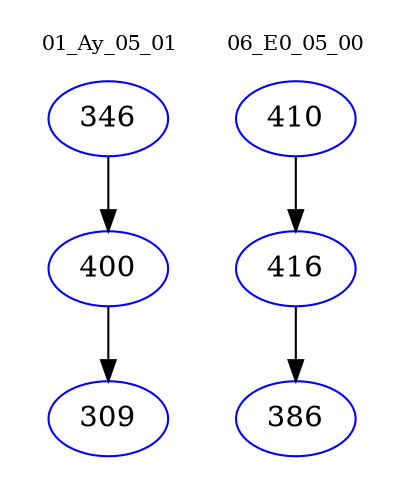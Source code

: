 digraph{
subgraph cluster_0 {
color = white
label = "01_Ay_05_01";
fontsize=10;
T0_346 [label="346", color="blue"]
T0_346 -> T0_400 [color="black"]
T0_400 [label="400", color="blue"]
T0_400 -> T0_309 [color="black"]
T0_309 [label="309", color="blue"]
}
subgraph cluster_1 {
color = white
label = "06_E0_05_00";
fontsize=10;
T1_410 [label="410", color="blue"]
T1_410 -> T1_416 [color="black"]
T1_416 [label="416", color="blue"]
T1_416 -> T1_386 [color="black"]
T1_386 [label="386", color="blue"]
}
}
